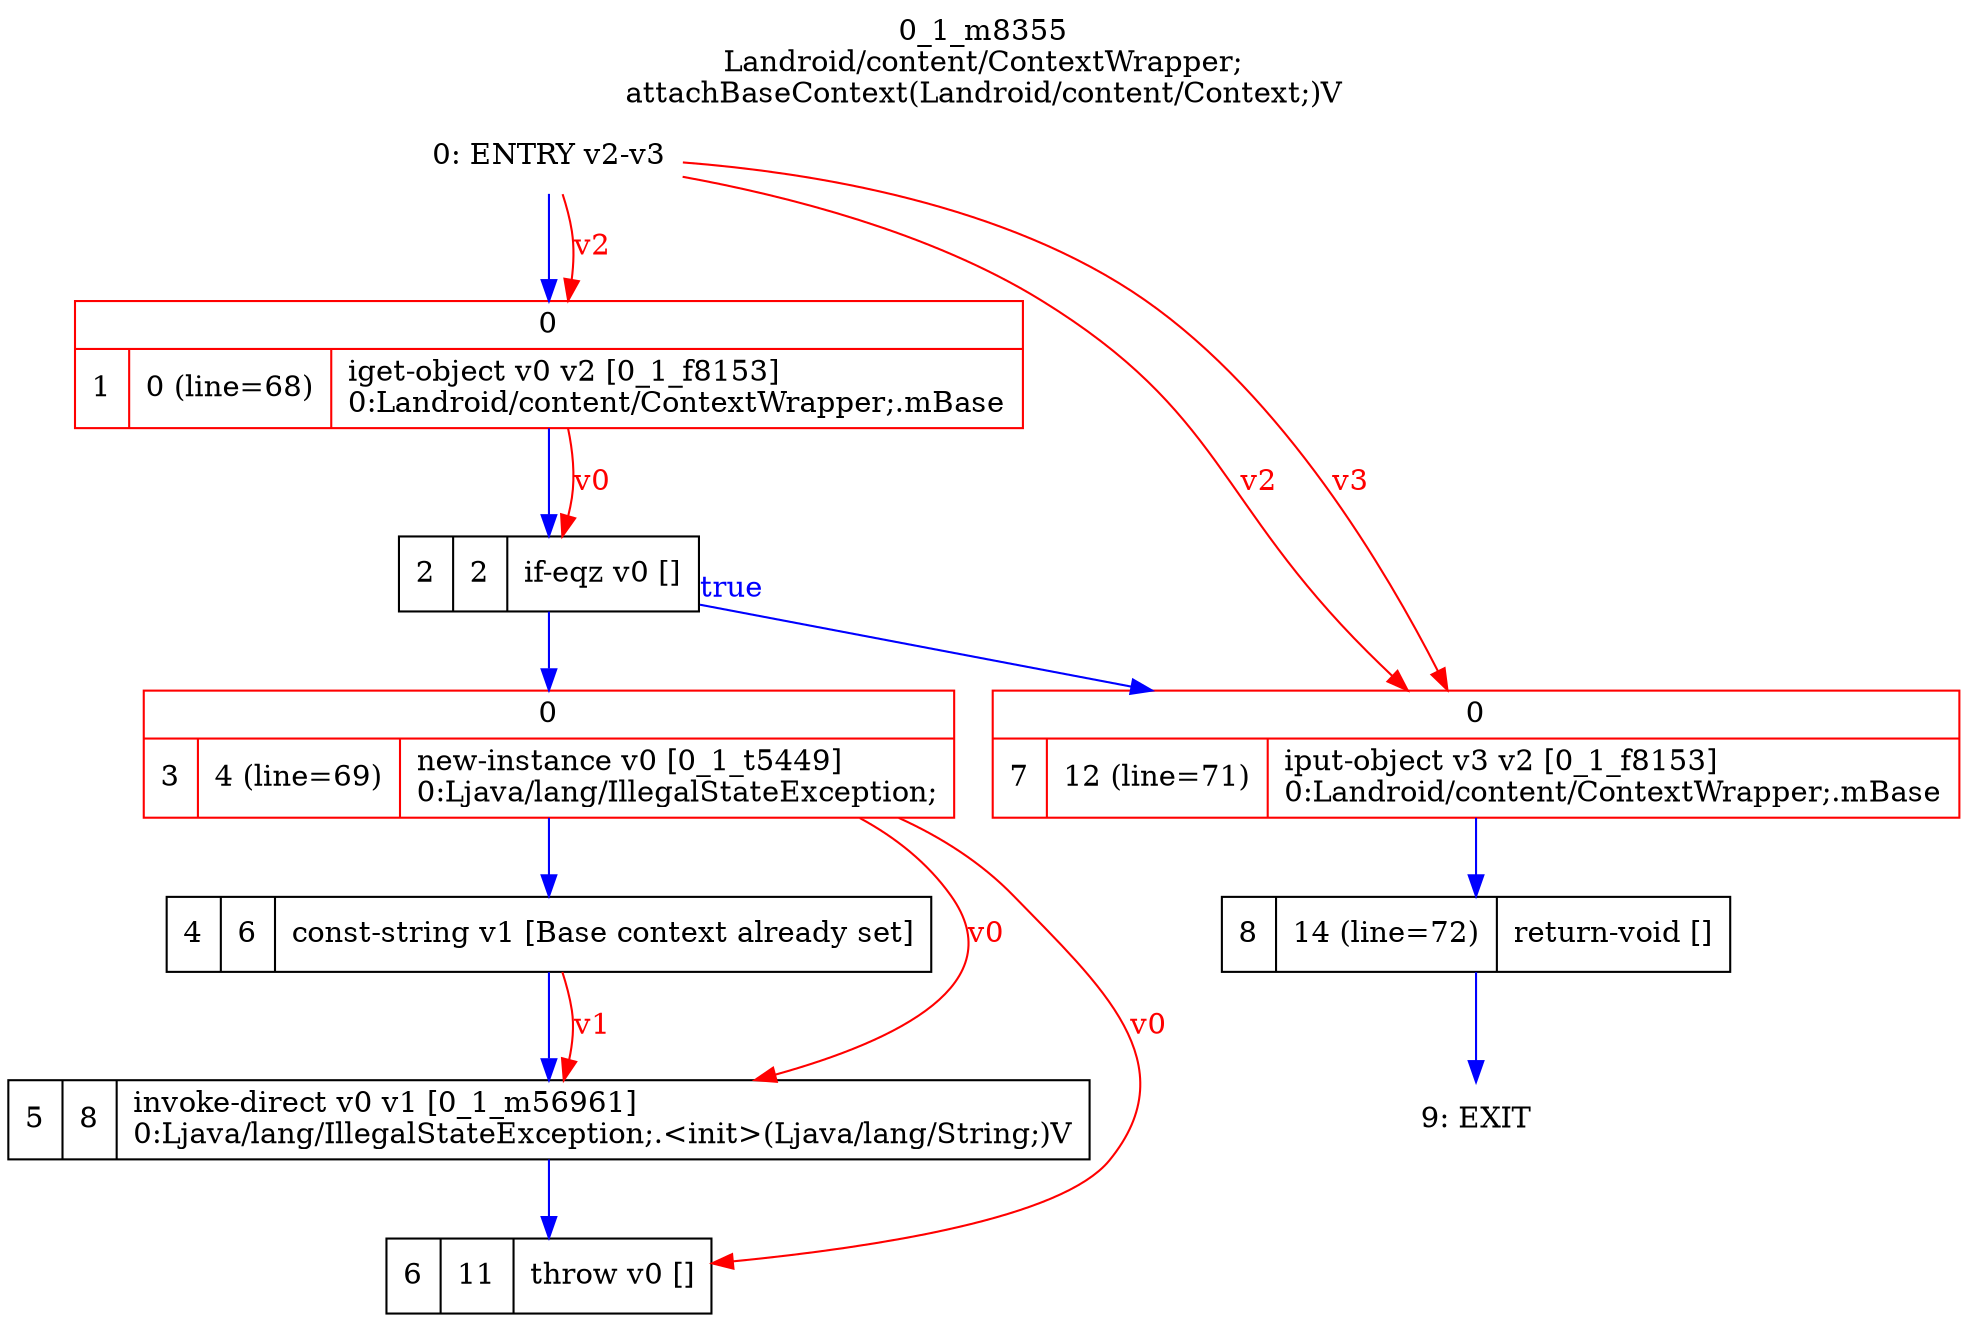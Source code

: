 digraph G {
rankdir=UD;
labelloc=t;
label="0_1_m8355\nLandroid/content/ContextWrapper;
attachBaseContext(Landroid/content/Context;)V";
0[label="0: ENTRY v2-v3",shape=plaintext];
1[label="{0|{1|0 (line=68)|iget-object v0 v2 [0_1_f8153]\l0:Landroid/content/ContextWrapper;.mBase\l}}",shape=record, color=red];
2[label="2|2|if-eqz v0 []\l",shape=record];
3[label="{0|{3|4 (line=69)|new-instance v0 [0_1_t5449]\l0:Ljava/lang/IllegalStateException;\l}}",shape=record, color=red];
4[label="4|6|const-string v1 [Base context already set]\l",shape=record];
5[label="5|8|invoke-direct v0 v1 [0_1_m56961]\l0:Ljava/lang/IllegalStateException;.\<init\>(Ljava/lang/String;)V\l",shape=record,URL="0_1_m56961.dot"];
6[label="6|11|throw v0 []\l",shape=record];
7[label="{0|{7|12 (line=71)|iput-object v3 v2 [0_1_f8153]\l0:Landroid/content/ContextWrapper;.mBase\l}}",shape=record, color=red];
8[label="8|14 (line=72)|return-void []\l",shape=record];
9[label="9: EXIT",shape=plaintext];
0->1 [color=blue, fontcolor=blue,weight=100, taillabel=""];
1->2 [color=blue, fontcolor=blue,weight=100, taillabel=""];
2->7 [color=blue, fontcolor=blue,weight=10, taillabel="true"];
2->3 [color=blue, fontcolor=blue,weight=100, taillabel=""];
3->4 [color=blue, fontcolor=blue,weight=100, taillabel=""];
4->5 [color=blue, fontcolor=blue,weight=100, taillabel=""];
5->6 [color=blue, fontcolor=blue,weight=100, taillabel=""];
7->8 [color=blue, fontcolor=blue,weight=100, taillabel=""];
8->9 [color=blue, fontcolor=blue,weight=100, taillabel=""];
0->1 [color=red, fontcolor=red, label="v2"];
1->2 [color=red, fontcolor=red, label="v0"];
3->5 [color=red, fontcolor=red, label="v0"];
4->5 [color=red, fontcolor=red, label="v1"];
3->6 [color=red, fontcolor=red, label="v0"];
0->7 [color=red, fontcolor=red, label="v2"];
0->7 [color=red, fontcolor=red, label="v3"];
}
